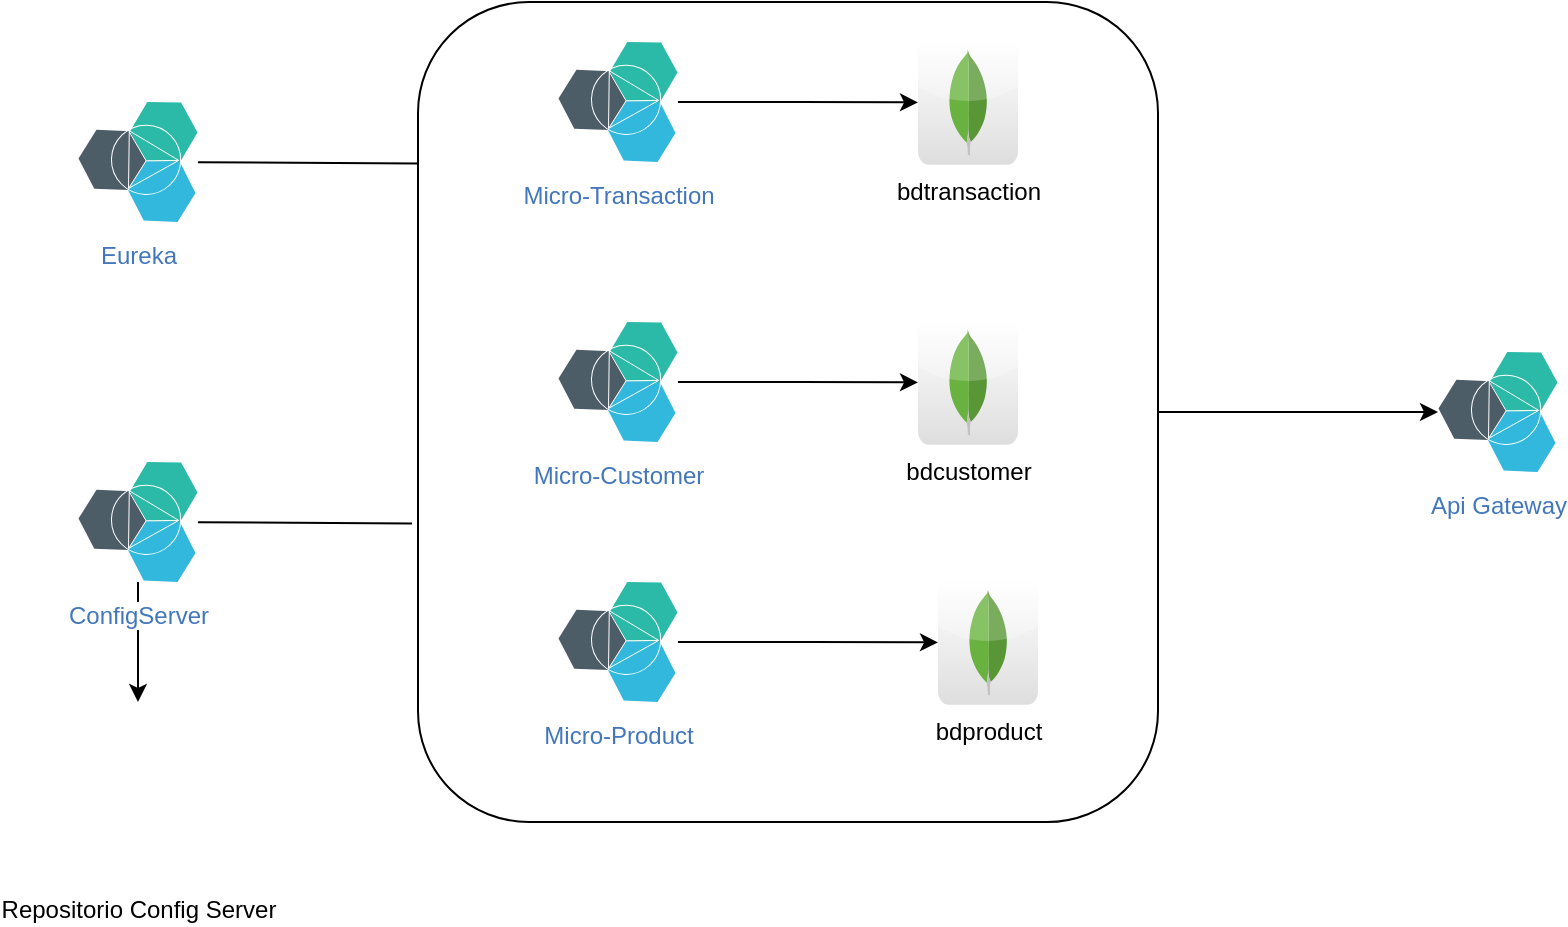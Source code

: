 <mxfile version="14.8.0" type="github">
  <diagram id="-QXzhYb8i4Vookv2IYnD" name="Page-1">
    <mxGraphModel dx="1038" dy="489" grid="1" gridSize="10" guides="1" tooltips="1" connect="1" arrows="1" fold="1" page="0" pageScale="1" pageWidth="827" pageHeight="1169" math="0" shadow="0">
      <root>
        <mxCell id="0" />
        <mxCell id="1" parent="0" />
        <mxCell id="ezxqX9jYdox4bQbeEkJT-27" style="edgeStyle=orthogonalEdgeStyle;rounded=0;orthogonalLoop=1;jettySize=auto;html=1;" edge="1" parent="1" source="ezxqX9jYdox4bQbeEkJT-16" target="ezxqX9jYdox4bQbeEkJT-14">
          <mxGeometry relative="1" as="geometry" />
        </mxCell>
        <mxCell id="ezxqX9jYdox4bQbeEkJT-16" value="" style="rounded=1;whiteSpace=wrap;html=1;" vertex="1" parent="1">
          <mxGeometry x="260" y="50" width="370" height="410" as="geometry" />
        </mxCell>
        <mxCell id="ezxqX9jYdox4bQbeEkJT-24" style="edgeStyle=orthogonalEdgeStyle;rounded=0;orthogonalLoop=1;jettySize=auto;html=1;" edge="1" parent="1" source="ezxqX9jYdox4bQbeEkJT-1" target="ezxqX9jYdox4bQbeEkJT-6">
          <mxGeometry relative="1" as="geometry" />
        </mxCell>
        <mxCell id="ezxqX9jYdox4bQbeEkJT-1" value="Micro-Transaction" style="aspect=fixed;perimeter=ellipsePerimeter;html=1;align=center;shadow=0;dashed=0;fontColor=#4277BB;labelBackgroundColor=#ffffff;fontSize=12;spacingTop=3;image;image=img/lib/ibm/miscellaneous/microservices_application.svg;" vertex="1" parent="1">
          <mxGeometry x="330" y="70" width="60" height="60" as="geometry" />
        </mxCell>
        <mxCell id="ezxqX9jYdox4bQbeEkJT-25" style="edgeStyle=orthogonalEdgeStyle;rounded=0;orthogonalLoop=1;jettySize=auto;html=1;" edge="1" parent="1" source="ezxqX9jYdox4bQbeEkJT-2" target="ezxqX9jYdox4bQbeEkJT-7">
          <mxGeometry relative="1" as="geometry" />
        </mxCell>
        <mxCell id="ezxqX9jYdox4bQbeEkJT-2" value="Micro-Customer" style="aspect=fixed;perimeter=ellipsePerimeter;html=1;align=center;shadow=0;dashed=0;fontColor=#4277BB;labelBackgroundColor=#ffffff;fontSize=12;spacingTop=3;image;image=img/lib/ibm/miscellaneous/microservices_application.svg;" vertex="1" parent="1">
          <mxGeometry x="330" y="210" width="60" height="60" as="geometry" />
        </mxCell>
        <mxCell id="ezxqX9jYdox4bQbeEkJT-26" style="edgeStyle=orthogonalEdgeStyle;rounded=0;orthogonalLoop=1;jettySize=auto;html=1;" edge="1" parent="1" source="ezxqX9jYdox4bQbeEkJT-3" target="ezxqX9jYdox4bQbeEkJT-8">
          <mxGeometry relative="1" as="geometry" />
        </mxCell>
        <mxCell id="ezxqX9jYdox4bQbeEkJT-3" value="Micro-Product" style="aspect=fixed;perimeter=ellipsePerimeter;html=1;align=center;shadow=0;dashed=0;fontColor=#4277BB;labelBackgroundColor=#ffffff;fontSize=12;spacingTop=3;image;image=img/lib/ibm/miscellaneous/microservices_application.svg;" vertex="1" parent="1">
          <mxGeometry x="330" y="340" width="60" height="60" as="geometry" />
        </mxCell>
        <mxCell id="ezxqX9jYdox4bQbeEkJT-6" value="bdtransaction" style="dashed=0;outlineConnect=0;html=1;align=center;labelPosition=center;verticalLabelPosition=bottom;verticalAlign=top;shape=mxgraph.webicons.mongodb;gradientColor=#DFDEDE" vertex="1" parent="1">
          <mxGeometry x="510" y="69" width="50" height="62.4" as="geometry" />
        </mxCell>
        <mxCell id="ezxqX9jYdox4bQbeEkJT-7" value="bdcustomer" style="dashed=0;outlineConnect=0;html=1;align=center;labelPosition=center;verticalLabelPosition=bottom;verticalAlign=top;shape=mxgraph.webicons.mongodb;gradientColor=#DFDEDE" vertex="1" parent="1">
          <mxGeometry x="510" y="209" width="50" height="62.4" as="geometry" />
        </mxCell>
        <mxCell id="ezxqX9jYdox4bQbeEkJT-8" value="bdproduct" style="dashed=0;outlineConnect=0;html=1;align=center;labelPosition=center;verticalLabelPosition=bottom;verticalAlign=top;shape=mxgraph.webicons.mongodb;gradientColor=#DFDEDE" vertex="1" parent="1">
          <mxGeometry x="520" y="339" width="50" height="62.4" as="geometry" />
        </mxCell>
        <mxCell id="ezxqX9jYdox4bQbeEkJT-14" value="Api Gateway" style="aspect=fixed;perimeter=ellipsePerimeter;html=1;align=center;shadow=0;dashed=0;fontColor=#4277BB;labelBackgroundColor=#ffffff;fontSize=12;spacingTop=3;image;image=img/lib/ibm/miscellaneous/microservices_application.svg;" vertex="1" parent="1">
          <mxGeometry x="770" y="225" width="60" height="60" as="geometry" />
        </mxCell>
        <mxCell id="ezxqX9jYdox4bQbeEkJT-17" value="Eureka" style="aspect=fixed;perimeter=ellipsePerimeter;html=1;align=center;shadow=0;dashed=0;fontColor=#4277BB;labelBackgroundColor=#ffffff;fontSize=12;spacingTop=3;image;image=img/lib/ibm/miscellaneous/microservices_application.svg;" vertex="1" parent="1">
          <mxGeometry x="90" y="100" width="60" height="60" as="geometry" />
        </mxCell>
        <mxCell id="ezxqX9jYdox4bQbeEkJT-28" style="edgeStyle=orthogonalEdgeStyle;rounded=0;orthogonalLoop=1;jettySize=auto;html=1;" edge="1" parent="1" source="ezxqX9jYdox4bQbeEkJT-18">
          <mxGeometry relative="1" as="geometry">
            <mxPoint x="120" y="400" as="targetPoint" />
          </mxGeometry>
        </mxCell>
        <mxCell id="ezxqX9jYdox4bQbeEkJT-18" value="ConfigServer" style="aspect=fixed;perimeter=ellipsePerimeter;html=1;align=center;shadow=0;dashed=0;fontColor=#4277BB;labelBackgroundColor=#ffffff;fontSize=12;spacingTop=3;image;image=img/lib/ibm/miscellaneous/microservices_application.svg;" vertex="1" parent="1">
          <mxGeometry x="90" y="280" width="60" height="60" as="geometry" />
        </mxCell>
        <mxCell id="ezxqX9jYdox4bQbeEkJT-19" value="Repositorio Config Server" style="shape=image;html=1;verticalAlign=top;verticalLabelPosition=bottom;labelBackgroundColor=#ffffff;imageAspect=0;aspect=fixed;image=https://cdn3.iconfinder.com/data/icons/social-media-2169/24/social_media_social_media_logo_git-128.png" vertex="1" parent="1">
          <mxGeometry x="76" y="402.4" width="88" height="88" as="geometry" />
        </mxCell>
        <mxCell id="ezxqX9jYdox4bQbeEkJT-20" value="" style="endArrow=none;html=1;entryX=-0.008;entryY=0.636;entryDx=0;entryDy=0;entryPerimeter=0;" edge="1" parent="1" source="ezxqX9jYdox4bQbeEkJT-18" target="ezxqX9jYdox4bQbeEkJT-16">
          <mxGeometry width="50" height="50" relative="1" as="geometry">
            <mxPoint x="170" y="310" as="sourcePoint" />
            <mxPoint x="220" y="260" as="targetPoint" />
          </mxGeometry>
        </mxCell>
        <mxCell id="ezxqX9jYdox4bQbeEkJT-23" value="" style="endArrow=none;html=1;entryX=-0.008;entryY=0.636;entryDx=0;entryDy=0;entryPerimeter=0;" edge="1" parent="1" source="ezxqX9jYdox4bQbeEkJT-17">
          <mxGeometry width="50" height="50" relative="1" as="geometry">
            <mxPoint x="152.96" y="130" as="sourcePoint" />
            <mxPoint x="260.0" y="130.76" as="targetPoint" />
          </mxGeometry>
        </mxCell>
      </root>
    </mxGraphModel>
  </diagram>
</mxfile>
